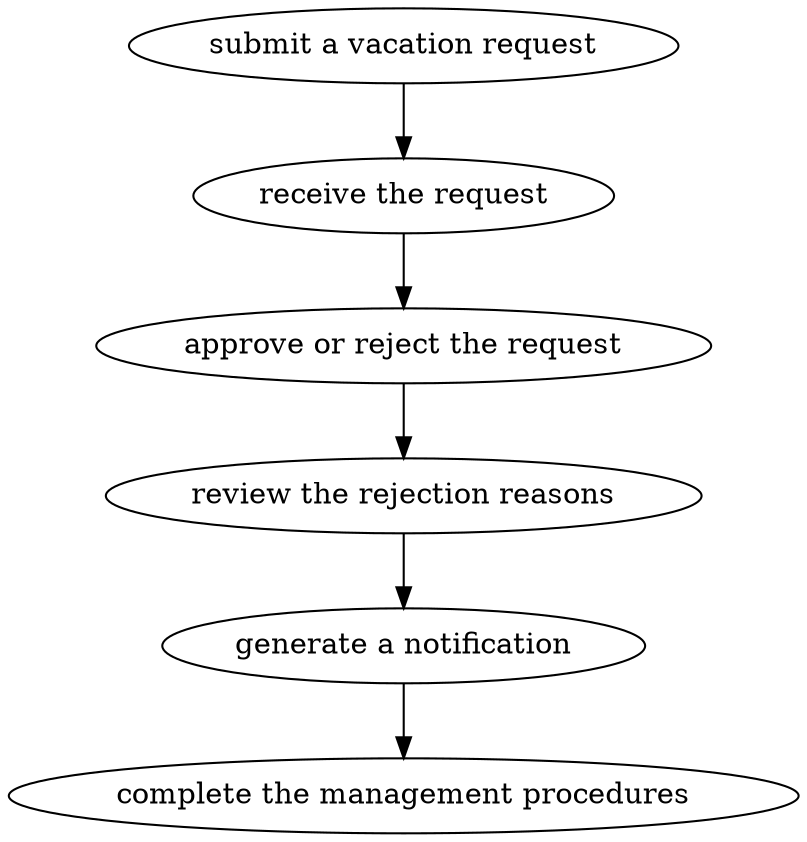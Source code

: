 strict digraph "doc-5.2" {
	graph [name="doc-5.2"];
	"submit a vacation request"	[attrs="{'type': 'Activity', 'label': 'submit a vacation request'}"];
	"receive the request"	[attrs="{'type': 'Activity', 'label': 'receive the request'}"];
	"submit a vacation request" -> "receive the request"	[attrs="{'type': 'flow', 'label': 'flow'}"];
	"approve or reject the request"	[attrs="{'type': 'Activity', 'label': 'approve or reject the request'}"];
	"receive the request" -> "approve or reject the request"	[attrs="{'type': 'flow', 'label': 'flow'}"];
	"review the rejection reasons"	[attrs="{'type': 'Activity', 'label': 'review the rejection reasons'}"];
	"approve or reject the request" -> "review the rejection reasons"	[attrs="{'type': 'flow', 'label': 'flow'}"];
	"generate a notification"	[attrs="{'type': 'Activity', 'label': 'generate a notification'}"];
	"review the rejection reasons" -> "generate a notification"	[attrs="{'type': 'flow', 'label': 'flow'}"];
	"complete the management procedures"	[attrs="{'type': 'Activity', 'label': 'complete the management procedures'}"];
	"generate a notification" -> "complete the management procedures"	[attrs="{'type': 'flow', 'label': 'flow'}"];
}
